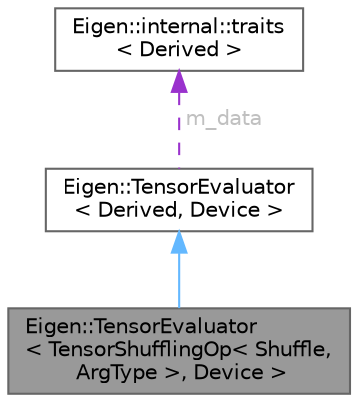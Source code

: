 digraph "Eigen::TensorEvaluator&lt; TensorShufflingOp&lt; Shuffle, ArgType &gt;, Device &gt;"
{
 // LATEX_PDF_SIZE
  bgcolor="transparent";
  edge [fontname=Helvetica,fontsize=10,labelfontname=Helvetica,labelfontsize=10];
  node [fontname=Helvetica,fontsize=10,shape=box,height=0.2,width=0.4];
  Node1 [id="Node000001",label="Eigen::TensorEvaluator\l\< TensorShufflingOp\< Shuffle,\l ArgType \>, Device \>",height=0.2,width=0.4,color="gray40", fillcolor="grey60", style="filled", fontcolor="black",tooltip=" "];
  Node2 -> Node1 [id="edge3_Node000001_Node000002",dir="back",color="steelblue1",style="solid",tooltip=" "];
  Node2 [id="Node000002",label="Eigen::TensorEvaluator\l\< Derived, Device \>",height=0.2,width=0.4,color="gray40", fillcolor="white", style="filled",URL="$struct_eigen_1_1_tensor_evaluator.html",tooltip="A cost model used to limit the number of threads used for evaluating tensor expression."];
  Node3 -> Node2 [id="edge4_Node000002_Node000003",dir="back",color="darkorchid3",style="dashed",tooltip=" ",label=" m_data",fontcolor="grey" ];
  Node3 [id="Node000003",label="Eigen::internal::traits\l\< Derived \>",height=0.2,width=0.4,color="gray40", fillcolor="white", style="filled",URL="$struct_eigen_1_1internal_1_1traits.html",tooltip=" "];
}
